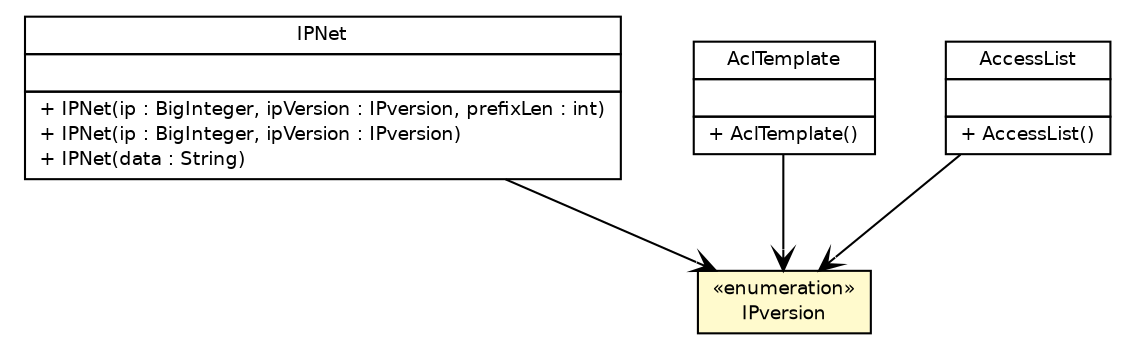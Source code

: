 #!/usr/local/bin/dot
#
# Class diagram 
# Generated by UmlGraph version 4.6 (http://www.spinellis.gr/sw/umlgraph)
#

digraph G {
	edge [fontname="Helvetica",fontsize=10,labelfontname="Helvetica",labelfontsize=10];
	node [fontname="Helvetica",fontsize=10,shape=plaintext];
	// fr.univrennes1.cri.jtacl.lib.ip.IPversion
	c3477 [label=<<table border="0" cellborder="1" cellspacing="0" cellpadding="2" port="p" bgcolor="lemonChiffon" href="./IPversion.html">
		<tr><td><table border="0" cellspacing="0" cellpadding="1">
			<tr><td> &laquo;enumeration&raquo; </td></tr>
			<tr><td> IPversion </td></tr>
		</table></td></tr>
		</table>>, fontname="Helvetica", fontcolor="black", fontsize=9.0];
	// fr.univrennes1.cri.jtacl.lib.ip.IPNet
	c3478 [label=<<table border="0" cellborder="1" cellspacing="0" cellpadding="2" port="p" href="./IPNet.html">
		<tr><td><table border="0" cellspacing="0" cellpadding="1">
			<tr><td> IPNet </td></tr>
		</table></td></tr>
		<tr><td><table border="0" cellspacing="0" cellpadding="1">
			<tr><td align="left">  </td></tr>
		</table></td></tr>
		<tr><td><table border="0" cellspacing="0" cellpadding="1">
			<tr><td align="left"> + IPNet(ip : BigInteger, ipVersion : IPversion, prefixLen : int) </td></tr>
			<tr><td align="left"> + IPNet(ip : BigInteger, ipVersion : IPversion) </td></tr>
			<tr><td align="left"> + IPNet(data : String) </td></tr>
		</table></td></tr>
		</table>>, fontname="Helvetica", fontcolor="black", fontsize=9.0];
	// fr.univrennes1.cri.jtacl.equipments.cisco.router.AclTemplate
	c3552 [label=<<table border="0" cellborder="1" cellspacing="0" cellpadding="2" port="p" href="../../equipments/cisco/router/AclTemplate.html">
		<tr><td><table border="0" cellspacing="0" cellpadding="1">
			<tr><td> AclTemplate </td></tr>
		</table></td></tr>
		<tr><td><table border="0" cellspacing="0" cellpadding="1">
			<tr><td align="left">  </td></tr>
		</table></td></tr>
		<tr><td><table border="0" cellspacing="0" cellpadding="1">
			<tr><td align="left"> + AclTemplate() </td></tr>
		</table></td></tr>
		</table>>, fontname="Helvetica", fontcolor="black", fontsize=9.0];
	// fr.univrennes1.cri.jtacl.equipments.cisco.router.AccessList
	c3554 [label=<<table border="0" cellborder="1" cellspacing="0" cellpadding="2" port="p" href="../../equipments/cisco/router/AccessList.html">
		<tr><td><table border="0" cellspacing="0" cellpadding="1">
			<tr><td> AccessList </td></tr>
		</table></td></tr>
		<tr><td><table border="0" cellspacing="0" cellpadding="1">
			<tr><td align="left">  </td></tr>
		</table></td></tr>
		<tr><td><table border="0" cellspacing="0" cellpadding="1">
			<tr><td align="left"> + AccessList() </td></tr>
		</table></td></tr>
		</table>>, fontname="Helvetica", fontcolor="black", fontsize=9.0];
	// fr.univrennes1.cri.jtacl.lib.ip.IPNet NAVASSOC fr.univrennes1.cri.jtacl.lib.ip.IPversion
	c3478:p -> c3477:p [taillabel="", label="", headlabel="", fontname="Helvetica", fontcolor="black", fontsize=10.0, color="black", arrowhead=open];
	// fr.univrennes1.cri.jtacl.equipments.cisco.router.AclTemplate NAVASSOC fr.univrennes1.cri.jtacl.lib.ip.IPversion
	c3552:p -> c3477:p [taillabel="", label="", headlabel="", fontname="Helvetica", fontcolor="black", fontsize=10.0, color="black", arrowhead=open];
	// fr.univrennes1.cri.jtacl.equipments.cisco.router.AccessList NAVASSOC fr.univrennes1.cri.jtacl.lib.ip.IPversion
	c3554:p -> c3477:p [taillabel="", label="", headlabel="", fontname="Helvetica", fontcolor="black", fontsize=10.0, color="black", arrowhead=open];
}

